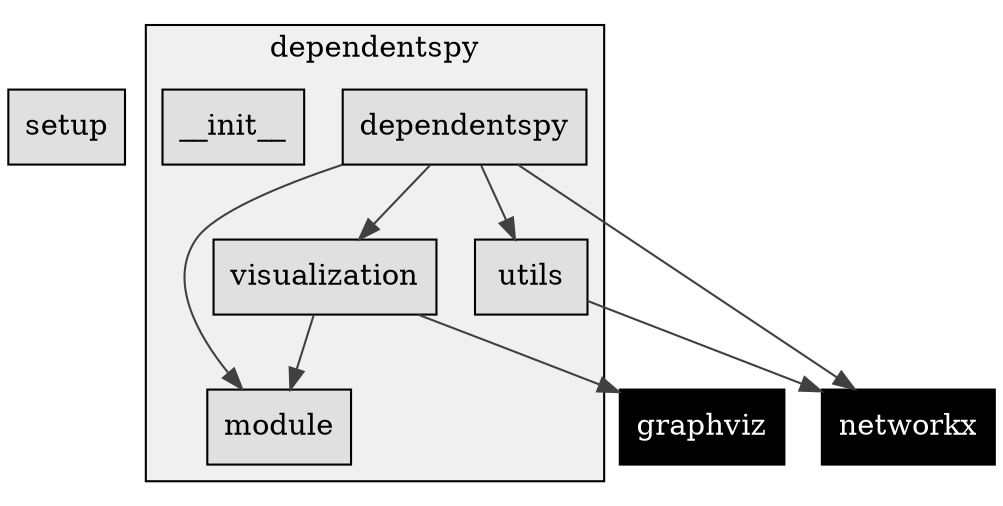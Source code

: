 // Test dependency graph of the dependentspy module -- Created using dependentspy 0.1.0 (https://github.com/raihensen/dependentspy)
strict digraph "dependentspy-test" {
	setup [label=setup fillcolor="#e0e0e0" shape=rect style=filled type=project]
	graphviz [label=graphviz fillcolor=black fontcolor=white shape=rect style=filled type="3rdparty"]
	networkx [label=networkx fillcolor=black fontcolor=white shape=rect style=filled type="3rdparty"]
	subgraph "cluster[dependentspy]" {
		fillcolor="#f0f0f0" label=dependentspy style=filled
		"dependentspy.dependentspy" [label=dependentspy fillcolor="#e0e0e0" shape=rect style=filled type=project]
		"dependentspy.module" [label=module fillcolor="#e0e0e0" shape=rect style=filled type=project]
		"dependentspy.utils" [label=utils fillcolor="#e0e0e0" shape=rect style=filled type=project]
		"dependentspy.visualization" [label=visualization fillcolor="#e0e0e0" shape=rect style=filled type=project]
		"dependentspy.__init__" [label=__init__ fillcolor="#e0e0e0" shape=rect style=filled type=project]
	}
	"dependentspy.dependentspy" -> networkx [color="#404040" penwidth=1 type=import]
	"dependentspy.dependentspy" -> "dependentspy.utils" [color="#404040" penwidth=1 type=import]
	"dependentspy.dependentspy" -> "dependentspy.visualization" [color="#404040" penwidth=1 type=import]
	"dependentspy.dependentspy" -> "dependentspy.module" [color="#404040" penwidth=1 type=import]
	"dependentspy.utils" -> networkx [color="#404040" penwidth=1 type=import]
	"dependentspy.visualization" -> graphviz [color="#404040" penwidth=1 type=import]
	"dependentspy.visualization" -> "dependentspy.module" [color="#404040" penwidth=1 type=import]
}
